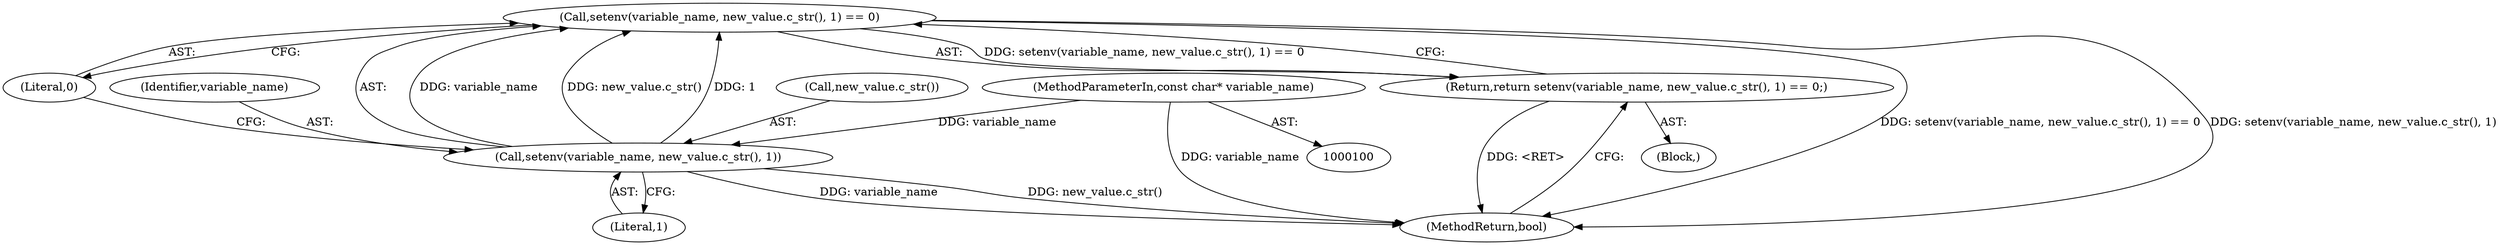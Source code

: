 digraph "1_Chrome_c10688623b331e0c72c502b718cff5016de61f85@API" {
"1000105" [label="(Call,setenv(variable_name, new_value.c_str(), 1) == 0)"];
"1000106" [label="(Call,setenv(variable_name, new_value.c_str(), 1))"];
"1000101" [label="(MethodParameterIn,const char* variable_name)"];
"1000104" [label="(Return,return setenv(variable_name, new_value.c_str(), 1) == 0;)"];
"1000108" [label="(Call,new_value.c_str())"];
"1000104" [label="(Return,return setenv(variable_name, new_value.c_str(), 1) == 0;)"];
"1000110" [label="(Literal,0)"];
"1000111" [label="(MethodReturn,bool)"];
"1000106" [label="(Call,setenv(variable_name, new_value.c_str(), 1))"];
"1000109" [label="(Literal,1)"];
"1000107" [label="(Identifier,variable_name)"];
"1000105" [label="(Call,setenv(variable_name, new_value.c_str(), 1) == 0)"];
"1000101" [label="(MethodParameterIn,const char* variable_name)"];
"1000103" [label="(Block,)"];
"1000105" -> "1000104"  [label="AST: "];
"1000105" -> "1000110"  [label="CFG: "];
"1000106" -> "1000105"  [label="AST: "];
"1000110" -> "1000105"  [label="AST: "];
"1000104" -> "1000105"  [label="CFG: "];
"1000105" -> "1000111"  [label="DDG: setenv(variable_name, new_value.c_str(), 1) == 0"];
"1000105" -> "1000111"  [label="DDG: setenv(variable_name, new_value.c_str(), 1)"];
"1000105" -> "1000104"  [label="DDG: setenv(variable_name, new_value.c_str(), 1) == 0"];
"1000106" -> "1000105"  [label="DDG: variable_name"];
"1000106" -> "1000105"  [label="DDG: new_value.c_str()"];
"1000106" -> "1000105"  [label="DDG: 1"];
"1000106" -> "1000109"  [label="CFG: "];
"1000107" -> "1000106"  [label="AST: "];
"1000108" -> "1000106"  [label="AST: "];
"1000109" -> "1000106"  [label="AST: "];
"1000110" -> "1000106"  [label="CFG: "];
"1000106" -> "1000111"  [label="DDG: new_value.c_str()"];
"1000106" -> "1000111"  [label="DDG: variable_name"];
"1000101" -> "1000106"  [label="DDG: variable_name"];
"1000101" -> "1000100"  [label="AST: "];
"1000101" -> "1000111"  [label="DDG: variable_name"];
"1000104" -> "1000103"  [label="AST: "];
"1000111" -> "1000104"  [label="CFG: "];
"1000104" -> "1000111"  [label="DDG: <RET>"];
}
